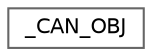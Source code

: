 digraph "类继承关系图"
{
 // LATEX_PDF_SIZE
  bgcolor="transparent";
  edge [fontname=Helvetica,fontsize=10,labelfontname=Helvetica,labelfontsize=10];
  node [fontname=Helvetica,fontsize=10,shape=box,height=0.2,width=0.4];
  rankdir="LR";
  Node0 [id="Node000000",label="_CAN_OBJ",height=0.2,width=0.4,color="grey40", fillcolor="white", style="filled",URL="$struct___c_a_n___o_b_j.html",tooltip=" "];
}
